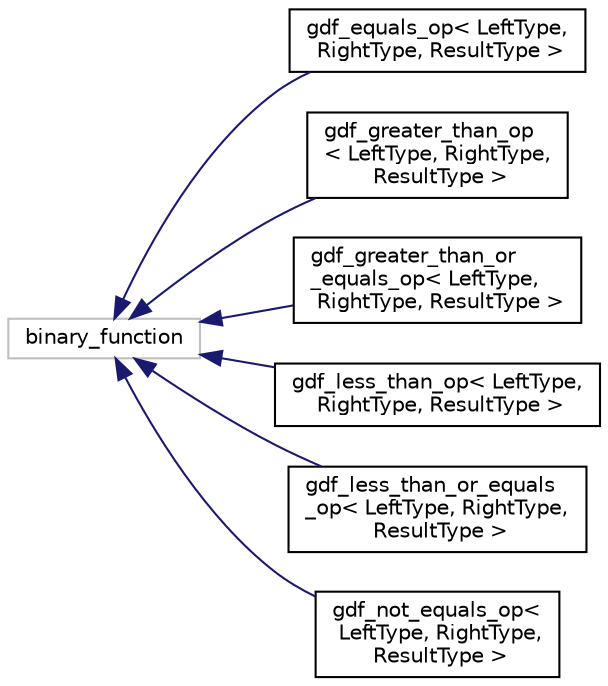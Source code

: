 digraph "Graphical Class Hierarchy"
{
  edge [fontname="Helvetica",fontsize="10",labelfontname="Helvetica",labelfontsize="10"];
  node [fontname="Helvetica",fontsize="10",shape=record];
  rankdir="LR";
  Node152 [label="binary_function",height=0.2,width=0.4,color="grey75", fillcolor="white", style="filled"];
  Node152 -> Node0 [dir="back",color="midnightblue",fontsize="10",style="solid",fontname="Helvetica"];
  Node0 [label="gdf_equals_op\< LeftType,\l RightType, ResultType \>",height=0.2,width=0.4,color="black", fillcolor="white", style="filled",URL="$structgdf__equals__op.html"];
  Node152 -> Node154 [dir="back",color="midnightblue",fontsize="10",style="solid",fontname="Helvetica"];
  Node154 [label="gdf_greater_than_op\l\< LeftType, RightType,\l ResultType \>",height=0.2,width=0.4,color="black", fillcolor="white", style="filled",URL="$structgdf__greater__than__op.html"];
  Node152 -> Node155 [dir="back",color="midnightblue",fontsize="10",style="solid",fontname="Helvetica"];
  Node155 [label="gdf_greater_than_or\l_equals_op\< LeftType,\l RightType, ResultType \>",height=0.2,width=0.4,color="black", fillcolor="white", style="filled",URL="$structgdf__greater__than__or__equals__op.html"];
  Node152 -> Node156 [dir="back",color="midnightblue",fontsize="10",style="solid",fontname="Helvetica"];
  Node156 [label="gdf_less_than_op\< LeftType,\l RightType, ResultType \>",height=0.2,width=0.4,color="black", fillcolor="white", style="filled",URL="$structgdf__less__than__op.html"];
  Node152 -> Node157 [dir="back",color="midnightblue",fontsize="10",style="solid",fontname="Helvetica"];
  Node157 [label="gdf_less_than_or_equals\l_op\< LeftType, RightType,\l ResultType \>",height=0.2,width=0.4,color="black", fillcolor="white", style="filled",URL="$structgdf__less__than__or__equals__op.html"];
  Node152 -> Node158 [dir="back",color="midnightblue",fontsize="10",style="solid",fontname="Helvetica"];
  Node158 [label="gdf_not_equals_op\<\l LeftType, RightType,\l ResultType \>",height=0.2,width=0.4,color="black", fillcolor="white", style="filled",URL="$structgdf__not__equals__op.html"];
}
